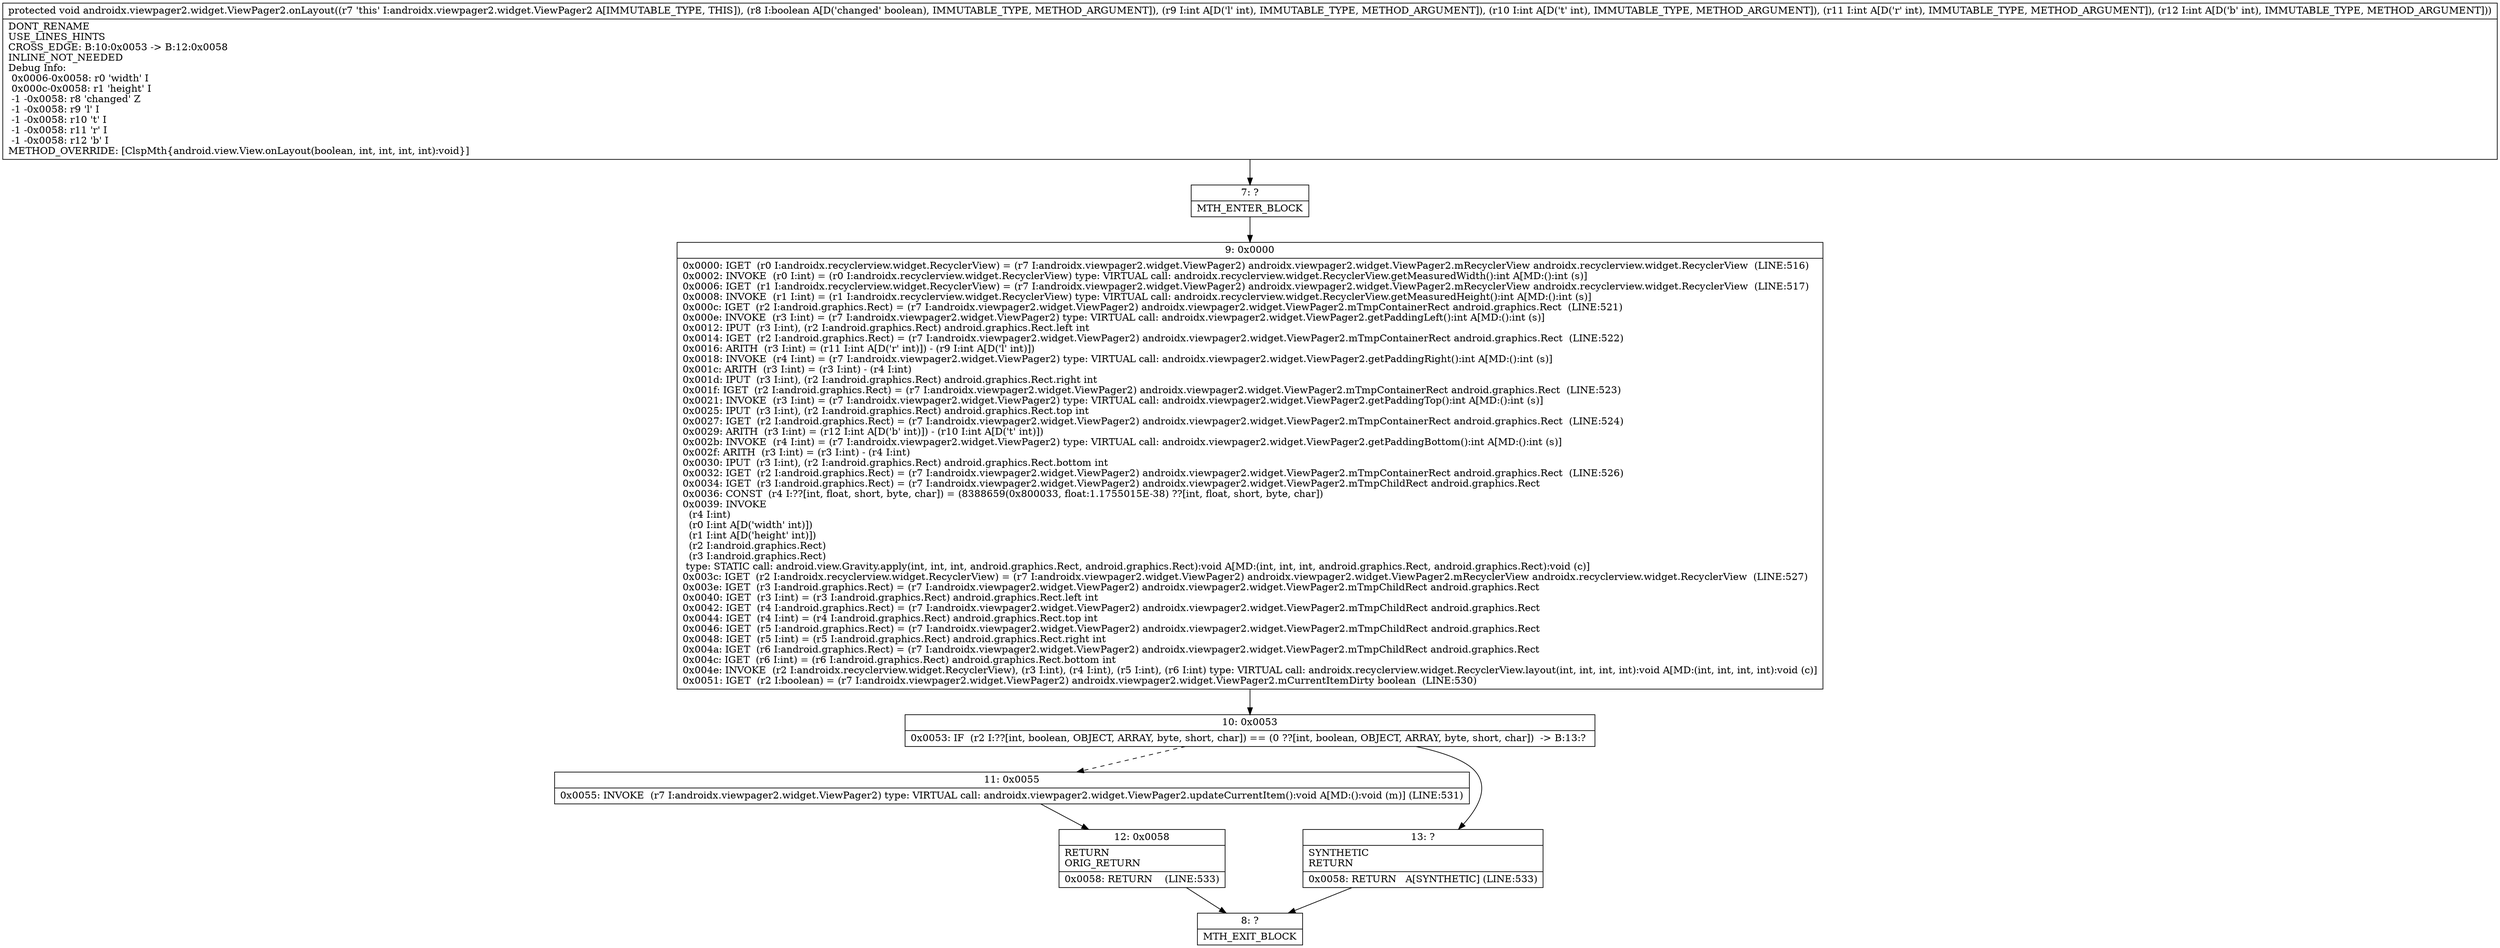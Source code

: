 digraph "CFG forandroidx.viewpager2.widget.ViewPager2.onLayout(ZIIII)V" {
Node_7 [shape=record,label="{7\:\ ?|MTH_ENTER_BLOCK\l}"];
Node_9 [shape=record,label="{9\:\ 0x0000|0x0000: IGET  (r0 I:androidx.recyclerview.widget.RecyclerView) = (r7 I:androidx.viewpager2.widget.ViewPager2) androidx.viewpager2.widget.ViewPager2.mRecyclerView androidx.recyclerview.widget.RecyclerView  (LINE:516)\l0x0002: INVOKE  (r0 I:int) = (r0 I:androidx.recyclerview.widget.RecyclerView) type: VIRTUAL call: androidx.recyclerview.widget.RecyclerView.getMeasuredWidth():int A[MD:():int (s)]\l0x0006: IGET  (r1 I:androidx.recyclerview.widget.RecyclerView) = (r7 I:androidx.viewpager2.widget.ViewPager2) androidx.viewpager2.widget.ViewPager2.mRecyclerView androidx.recyclerview.widget.RecyclerView  (LINE:517)\l0x0008: INVOKE  (r1 I:int) = (r1 I:androidx.recyclerview.widget.RecyclerView) type: VIRTUAL call: androidx.recyclerview.widget.RecyclerView.getMeasuredHeight():int A[MD:():int (s)]\l0x000c: IGET  (r2 I:android.graphics.Rect) = (r7 I:androidx.viewpager2.widget.ViewPager2) androidx.viewpager2.widget.ViewPager2.mTmpContainerRect android.graphics.Rect  (LINE:521)\l0x000e: INVOKE  (r3 I:int) = (r7 I:androidx.viewpager2.widget.ViewPager2) type: VIRTUAL call: androidx.viewpager2.widget.ViewPager2.getPaddingLeft():int A[MD:():int (s)]\l0x0012: IPUT  (r3 I:int), (r2 I:android.graphics.Rect) android.graphics.Rect.left int \l0x0014: IGET  (r2 I:android.graphics.Rect) = (r7 I:androidx.viewpager2.widget.ViewPager2) androidx.viewpager2.widget.ViewPager2.mTmpContainerRect android.graphics.Rect  (LINE:522)\l0x0016: ARITH  (r3 I:int) = (r11 I:int A[D('r' int)]) \- (r9 I:int A[D('l' int)]) \l0x0018: INVOKE  (r4 I:int) = (r7 I:androidx.viewpager2.widget.ViewPager2) type: VIRTUAL call: androidx.viewpager2.widget.ViewPager2.getPaddingRight():int A[MD:():int (s)]\l0x001c: ARITH  (r3 I:int) = (r3 I:int) \- (r4 I:int) \l0x001d: IPUT  (r3 I:int), (r2 I:android.graphics.Rect) android.graphics.Rect.right int \l0x001f: IGET  (r2 I:android.graphics.Rect) = (r7 I:androidx.viewpager2.widget.ViewPager2) androidx.viewpager2.widget.ViewPager2.mTmpContainerRect android.graphics.Rect  (LINE:523)\l0x0021: INVOKE  (r3 I:int) = (r7 I:androidx.viewpager2.widget.ViewPager2) type: VIRTUAL call: androidx.viewpager2.widget.ViewPager2.getPaddingTop():int A[MD:():int (s)]\l0x0025: IPUT  (r3 I:int), (r2 I:android.graphics.Rect) android.graphics.Rect.top int \l0x0027: IGET  (r2 I:android.graphics.Rect) = (r7 I:androidx.viewpager2.widget.ViewPager2) androidx.viewpager2.widget.ViewPager2.mTmpContainerRect android.graphics.Rect  (LINE:524)\l0x0029: ARITH  (r3 I:int) = (r12 I:int A[D('b' int)]) \- (r10 I:int A[D('t' int)]) \l0x002b: INVOKE  (r4 I:int) = (r7 I:androidx.viewpager2.widget.ViewPager2) type: VIRTUAL call: androidx.viewpager2.widget.ViewPager2.getPaddingBottom():int A[MD:():int (s)]\l0x002f: ARITH  (r3 I:int) = (r3 I:int) \- (r4 I:int) \l0x0030: IPUT  (r3 I:int), (r2 I:android.graphics.Rect) android.graphics.Rect.bottom int \l0x0032: IGET  (r2 I:android.graphics.Rect) = (r7 I:androidx.viewpager2.widget.ViewPager2) androidx.viewpager2.widget.ViewPager2.mTmpContainerRect android.graphics.Rect  (LINE:526)\l0x0034: IGET  (r3 I:android.graphics.Rect) = (r7 I:androidx.viewpager2.widget.ViewPager2) androidx.viewpager2.widget.ViewPager2.mTmpChildRect android.graphics.Rect \l0x0036: CONST  (r4 I:??[int, float, short, byte, char]) = (8388659(0x800033, float:1.1755015E\-38) ??[int, float, short, byte, char]) \l0x0039: INVOKE  \l  (r4 I:int)\l  (r0 I:int A[D('width' int)])\l  (r1 I:int A[D('height' int)])\l  (r2 I:android.graphics.Rect)\l  (r3 I:android.graphics.Rect)\l type: STATIC call: android.view.Gravity.apply(int, int, int, android.graphics.Rect, android.graphics.Rect):void A[MD:(int, int, int, android.graphics.Rect, android.graphics.Rect):void (c)]\l0x003c: IGET  (r2 I:androidx.recyclerview.widget.RecyclerView) = (r7 I:androidx.viewpager2.widget.ViewPager2) androidx.viewpager2.widget.ViewPager2.mRecyclerView androidx.recyclerview.widget.RecyclerView  (LINE:527)\l0x003e: IGET  (r3 I:android.graphics.Rect) = (r7 I:androidx.viewpager2.widget.ViewPager2) androidx.viewpager2.widget.ViewPager2.mTmpChildRect android.graphics.Rect \l0x0040: IGET  (r3 I:int) = (r3 I:android.graphics.Rect) android.graphics.Rect.left int \l0x0042: IGET  (r4 I:android.graphics.Rect) = (r7 I:androidx.viewpager2.widget.ViewPager2) androidx.viewpager2.widget.ViewPager2.mTmpChildRect android.graphics.Rect \l0x0044: IGET  (r4 I:int) = (r4 I:android.graphics.Rect) android.graphics.Rect.top int \l0x0046: IGET  (r5 I:android.graphics.Rect) = (r7 I:androidx.viewpager2.widget.ViewPager2) androidx.viewpager2.widget.ViewPager2.mTmpChildRect android.graphics.Rect \l0x0048: IGET  (r5 I:int) = (r5 I:android.graphics.Rect) android.graphics.Rect.right int \l0x004a: IGET  (r6 I:android.graphics.Rect) = (r7 I:androidx.viewpager2.widget.ViewPager2) androidx.viewpager2.widget.ViewPager2.mTmpChildRect android.graphics.Rect \l0x004c: IGET  (r6 I:int) = (r6 I:android.graphics.Rect) android.graphics.Rect.bottom int \l0x004e: INVOKE  (r2 I:androidx.recyclerview.widget.RecyclerView), (r3 I:int), (r4 I:int), (r5 I:int), (r6 I:int) type: VIRTUAL call: androidx.recyclerview.widget.RecyclerView.layout(int, int, int, int):void A[MD:(int, int, int, int):void (c)]\l0x0051: IGET  (r2 I:boolean) = (r7 I:androidx.viewpager2.widget.ViewPager2) androidx.viewpager2.widget.ViewPager2.mCurrentItemDirty boolean  (LINE:530)\l}"];
Node_10 [shape=record,label="{10\:\ 0x0053|0x0053: IF  (r2 I:??[int, boolean, OBJECT, ARRAY, byte, short, char]) == (0 ??[int, boolean, OBJECT, ARRAY, byte, short, char])  \-\> B:13:? \l}"];
Node_11 [shape=record,label="{11\:\ 0x0055|0x0055: INVOKE  (r7 I:androidx.viewpager2.widget.ViewPager2) type: VIRTUAL call: androidx.viewpager2.widget.ViewPager2.updateCurrentItem():void A[MD:():void (m)] (LINE:531)\l}"];
Node_12 [shape=record,label="{12\:\ 0x0058|RETURN\lORIG_RETURN\l|0x0058: RETURN    (LINE:533)\l}"];
Node_8 [shape=record,label="{8\:\ ?|MTH_EXIT_BLOCK\l}"];
Node_13 [shape=record,label="{13\:\ ?|SYNTHETIC\lRETURN\l|0x0058: RETURN   A[SYNTHETIC] (LINE:533)\l}"];
MethodNode[shape=record,label="{protected void androidx.viewpager2.widget.ViewPager2.onLayout((r7 'this' I:androidx.viewpager2.widget.ViewPager2 A[IMMUTABLE_TYPE, THIS]), (r8 I:boolean A[D('changed' boolean), IMMUTABLE_TYPE, METHOD_ARGUMENT]), (r9 I:int A[D('l' int), IMMUTABLE_TYPE, METHOD_ARGUMENT]), (r10 I:int A[D('t' int), IMMUTABLE_TYPE, METHOD_ARGUMENT]), (r11 I:int A[D('r' int), IMMUTABLE_TYPE, METHOD_ARGUMENT]), (r12 I:int A[D('b' int), IMMUTABLE_TYPE, METHOD_ARGUMENT]))  | DONT_RENAME\lUSE_LINES_HINTS\lCROSS_EDGE: B:10:0x0053 \-\> B:12:0x0058\lINLINE_NOT_NEEDED\lDebug Info:\l  0x0006\-0x0058: r0 'width' I\l  0x000c\-0x0058: r1 'height' I\l  \-1 \-0x0058: r8 'changed' Z\l  \-1 \-0x0058: r9 'l' I\l  \-1 \-0x0058: r10 't' I\l  \-1 \-0x0058: r11 'r' I\l  \-1 \-0x0058: r12 'b' I\lMETHOD_OVERRIDE: [ClspMth\{android.view.View.onLayout(boolean, int, int, int, int):void\}]\l}"];
MethodNode -> Node_7;Node_7 -> Node_9;
Node_9 -> Node_10;
Node_10 -> Node_11[style=dashed];
Node_10 -> Node_13;
Node_11 -> Node_12;
Node_12 -> Node_8;
Node_13 -> Node_8;
}

